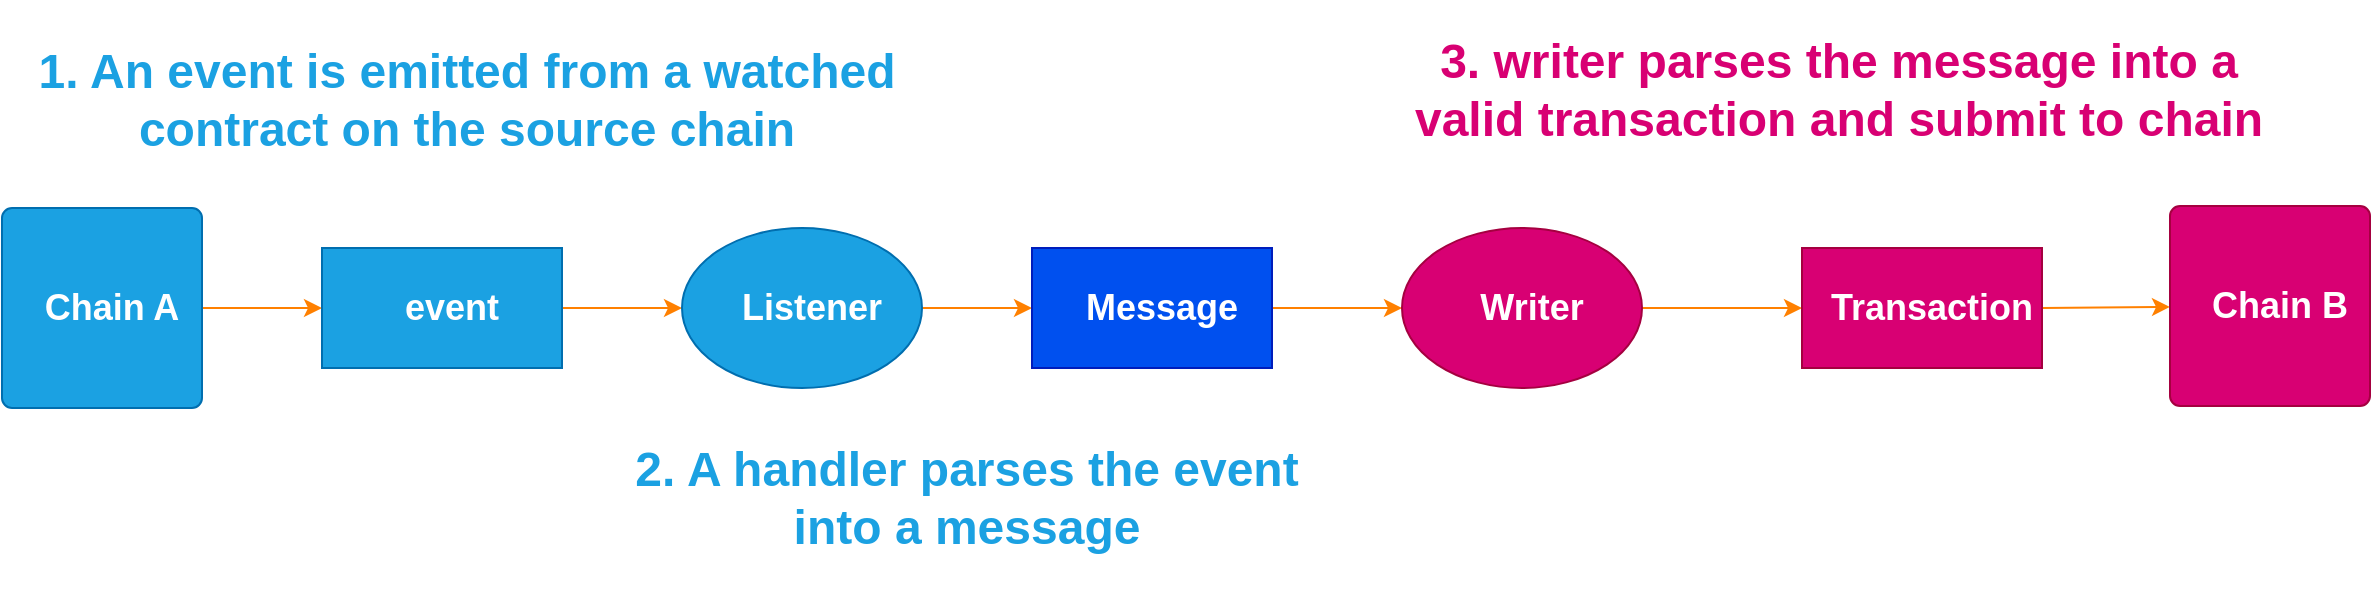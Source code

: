 <mxfile>
    <diagram id="BzeWuSWtje4ORMCNxh40" name="第 1 页">
        <mxGraphModel dx="2399" dy="2144" grid="1" gridSize="10" guides="1" tooltips="1" connect="1" arrows="1" fold="1" page="1" pageScale="1" pageWidth="827" pageHeight="1169" math="0" shadow="0">
            <root>
                <mxCell id="0"/>
                <mxCell id="1" parent="0"/>
                <mxCell id="67" value="" style="edgeStyle=none;rounded=0;orthogonalLoop=1;jettySize=auto;html=1;fontColor=#99FF99;strokeColor=#FF8000;" parent="1" source="65" target="66" edge="1">
                    <mxGeometry relative="1" as="geometry"/>
                </mxCell>
                <mxCell id="65" value="Chain A" style="html=1;shadow=0;dashed=0;shape=mxgraph.bootstrap.rrect;rSize=5;strokeColor=#006EAF;strokeWidth=1;fontColor=#ffffff;whiteSpace=wrap;align=center;verticalAlign=middle;spacingLeft=10;fontStyle=1;fontSize=18;fillColor=#1ba1e2;" parent="1" vertex="1">
                    <mxGeometry x="-186" y="-50" width="100" height="100" as="geometry"/>
                </mxCell>
                <mxCell id="76" value="" style="edgeStyle=none;rounded=0;orthogonalLoop=1;jettySize=auto;html=1;strokeColor=#FF8000;fontColor=#FF8000;" parent="1" source="66" target="75" edge="1">
                    <mxGeometry relative="1" as="geometry"/>
                </mxCell>
                <mxCell id="66" value="event" style="whiteSpace=wrap;html=1;shadow=0;dashed=0;fontSize=18;fontColor=#ffffff;fontStyle=1;strokeColor=#006EAF;strokeWidth=1;spacingLeft=10;fillColor=#1ba1e2;" parent="1" vertex="1">
                    <mxGeometry x="-26" y="-30" width="120" height="60" as="geometry"/>
                </mxCell>
                <mxCell id="72" value="" style="edgeStyle=none;rounded=0;orthogonalLoop=1;jettySize=auto;html=1;strokeColor=#FF8000;fontColor=#FF8000;exitX=1;exitY=0.5;exitDx=0;exitDy=0;" parent="1" source="75" target="71" edge="1">
                    <mxGeometry relative="1" as="geometry">
                        <mxPoint x="258.25" as="sourcePoint"/>
                    </mxGeometry>
                </mxCell>
                <mxCell id="74" value="" style="edgeStyle=none;rounded=0;orthogonalLoop=1;jettySize=auto;html=1;strokeColor=#FF8000;fontColor=#FF8000;" parent="1" source="71" target="73" edge="1">
                    <mxGeometry relative="1" as="geometry"/>
                </mxCell>
                <mxCell id="71" value="Message" style="whiteSpace=wrap;html=1;shadow=0;dashed=0;fontSize=18;fontColor=#ffffff;fontStyle=1;strokeColor=#001DBC;strokeWidth=1;fillColor=#0050ef;spacingLeft=10;" parent="1" vertex="1">
                    <mxGeometry x="329" y="-30" width="120" height="60" as="geometry"/>
                </mxCell>
                <mxCell id="78" value="" style="edgeStyle=none;rounded=0;orthogonalLoop=1;jettySize=auto;html=1;strokeColor=#FF8000;fontColor=#FF8000;" parent="1" source="73" target="77" edge="1">
                    <mxGeometry relative="1" as="geometry"/>
                </mxCell>
                <mxCell id="73" value="Writer" style="ellipse;whiteSpace=wrap;html=1;shadow=0;dashed=0;fontSize=18;fontColor=#ffffff;fontStyle=1;strokeColor=#A50040;strokeWidth=1;fillColor=#d80073;spacingLeft=10;" parent="1" vertex="1">
                    <mxGeometry x="514" y="-40" width="120" height="80" as="geometry"/>
                </mxCell>
                <mxCell id="75" value="Listener" style="ellipse;whiteSpace=wrap;html=1;shadow=0;dashed=0;fontSize=18;fontColor=#ffffff;fontStyle=1;strokeColor=#006EAF;strokeWidth=1;fillColor=#1ba1e2;spacingLeft=10;" parent="1" vertex="1">
                    <mxGeometry x="154" y="-40" width="120" height="80" as="geometry"/>
                </mxCell>
                <mxCell id="81" style="edgeStyle=none;rounded=0;orthogonalLoop=1;jettySize=auto;html=1;exitX=1;exitY=0.5;exitDx=0;exitDy=0;strokeColor=#FF8000;fontColor=#FF8000;" parent="1" source="77" target="80" edge="1">
                    <mxGeometry relative="1" as="geometry"/>
                </mxCell>
                <mxCell id="77" value="Transaction" style="whiteSpace=wrap;html=1;shadow=0;dashed=0;fontSize=18;fontColor=#ffffff;fontStyle=1;strokeColor=#A50040;strokeWidth=1;fillColor=#d80073;spacingLeft=10;" parent="1" vertex="1">
                    <mxGeometry x="714" y="-30" width="120" height="60" as="geometry"/>
                </mxCell>
                <mxCell id="80" value="Chain B" style="html=1;shadow=0;dashed=0;shape=mxgraph.bootstrap.rrect;rSize=5;strokeColor=#A50040;strokeWidth=1;fontColor=#ffffff;whiteSpace=wrap;align=center;verticalAlign=middle;spacingLeft=10;fontStyle=1;fontSize=18;fillColor=#d80073;" parent="1" vertex="1">
                    <mxGeometry x="898" y="-51" width="100" height="100" as="geometry"/>
                </mxCell>
                <mxCell id="84" value="&lt;font color=&quot;#1ba1e2&quot;&gt;1. An event is emitted from a watched &lt;br&gt;contract on the source chain&lt;/font&gt;" style="text;strokeColor=none;fillColor=none;html=1;fontSize=24;fontStyle=1;verticalAlign=middle;align=center;fontColor=#FF8000;" parent="1" vertex="1">
                    <mxGeometry x="-166" y="-149" width="424" height="90" as="geometry"/>
                </mxCell>
                <mxCell id="85" value="&lt;font color=&quot;#1ba1e2&quot;&gt;2. A handler parses the event &lt;br&gt;into a message&lt;/font&gt;" style="text;strokeColor=none;fillColor=none;html=1;fontSize=24;fontStyle=1;verticalAlign=middle;align=center;fontColor=#FF8000;" parent="1" vertex="1">
                    <mxGeometry x="84" y="50" width="424" height="90" as="geometry"/>
                </mxCell>
                <mxCell id="86" value="&lt;font color=&quot;#d80073&quot;&gt;3. writer parses the message&amp;nbsp;into a &lt;br&gt;valid transaction and submit to chain&lt;/font&gt;" style="text;strokeColor=none;fillColor=none;html=1;fontSize=24;fontStyle=1;verticalAlign=middle;align=center;fontColor=#FF8000;" parent="1" vertex="1">
                    <mxGeometry x="505" y="-154" width="453" height="90" as="geometry"/>
                </mxCell>
            </root>
        </mxGraphModel>
    </diagram>
</mxfile>